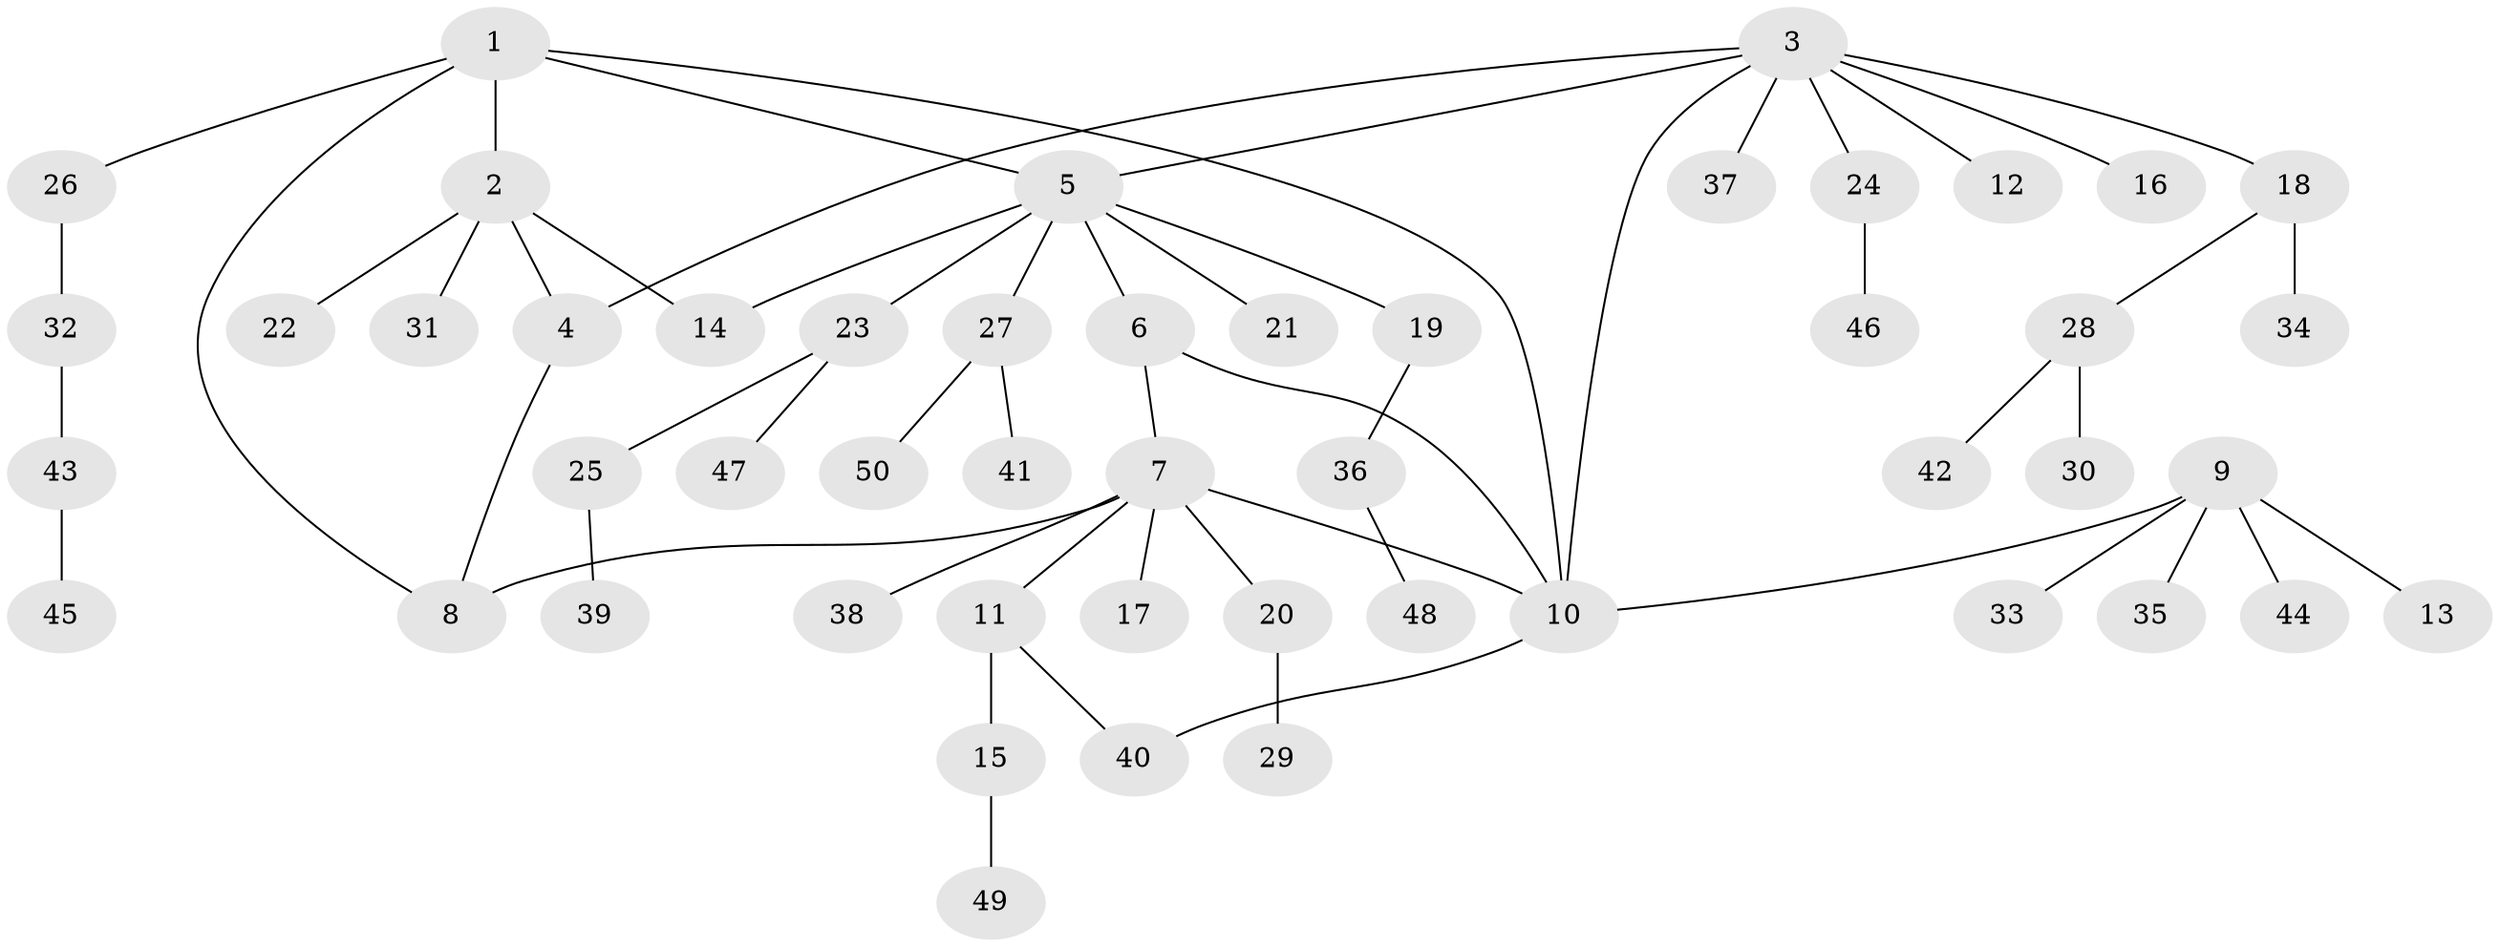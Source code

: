 // Generated by graph-tools (version 1.1) at 2025/55/03/09/25 04:55:47]
// undirected, 50 vertices, 57 edges
graph export_dot {
graph [start="1"]
  node [color=gray90,style=filled];
  1;
  2;
  3;
  4;
  5;
  6;
  7;
  8;
  9;
  10;
  11;
  12;
  13;
  14;
  15;
  16;
  17;
  18;
  19;
  20;
  21;
  22;
  23;
  24;
  25;
  26;
  27;
  28;
  29;
  30;
  31;
  32;
  33;
  34;
  35;
  36;
  37;
  38;
  39;
  40;
  41;
  42;
  43;
  44;
  45;
  46;
  47;
  48;
  49;
  50;
  1 -- 2;
  1 -- 5;
  1 -- 8;
  1 -- 10;
  1 -- 26;
  2 -- 4;
  2 -- 14;
  2 -- 22;
  2 -- 31;
  3 -- 4;
  3 -- 5;
  3 -- 10;
  3 -- 12;
  3 -- 16;
  3 -- 18;
  3 -- 24;
  3 -- 37;
  4 -- 8;
  5 -- 6;
  5 -- 14;
  5 -- 19;
  5 -- 21;
  5 -- 23;
  5 -- 27;
  6 -- 7;
  6 -- 10;
  7 -- 8;
  7 -- 10;
  7 -- 11;
  7 -- 17;
  7 -- 20;
  7 -- 38;
  9 -- 10;
  9 -- 13;
  9 -- 33;
  9 -- 35;
  9 -- 44;
  10 -- 40;
  11 -- 15;
  11 -- 40;
  15 -- 49;
  18 -- 28;
  18 -- 34;
  19 -- 36;
  20 -- 29;
  23 -- 25;
  23 -- 47;
  24 -- 46;
  25 -- 39;
  26 -- 32;
  27 -- 41;
  27 -- 50;
  28 -- 30;
  28 -- 42;
  32 -- 43;
  36 -- 48;
  43 -- 45;
}
